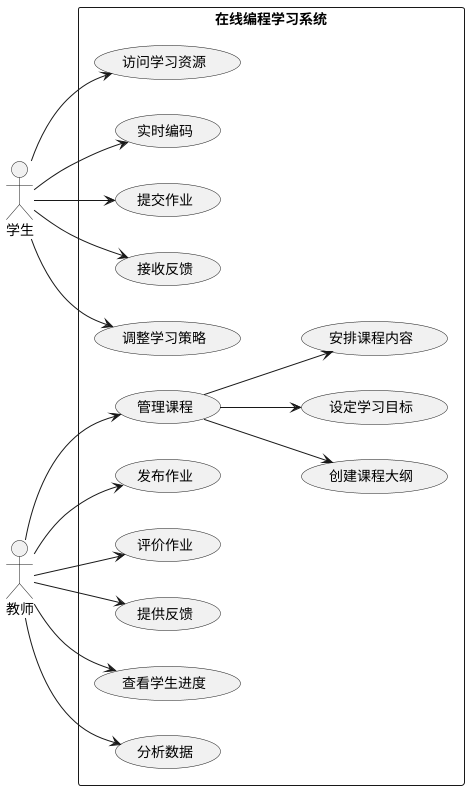 @startuml
left to right direction
skinparam packageStyle rectangle

actor 学生 as S
actor 教师 as T
rectangle "在线编程学习系统" {
    usecase "访问学习资源" as ULR
    usecase "实时编码" as RTC
    usecase "提交作业" as SA
    usecase "接收反馈" as RF
    usecase "调整学习策略" as ALS
    usecase "管理课程" as MC
    usecase "创建课程大纲" as CCO
    usecase "设定学习目标" as SLO
    usecase "安排课程内容" as ACC
    usecase "发布作业" as PA
    usecase "评价作业" as EA
    usecase "提供反馈" as PF
    usecase "查看学生进度" as VSP
    usecase "分析数据" as AD

    S --> ULR
    S --> RTC
    S --> SA
    S --> RF
    S --> ALS

    T --> MC
    T --> PA
    T --> EA
    T --> PF
    T --> VSP
    T --> AD

    MC --> CCO
    MC --> SLO
    MC --> ACC
}
@enduml
